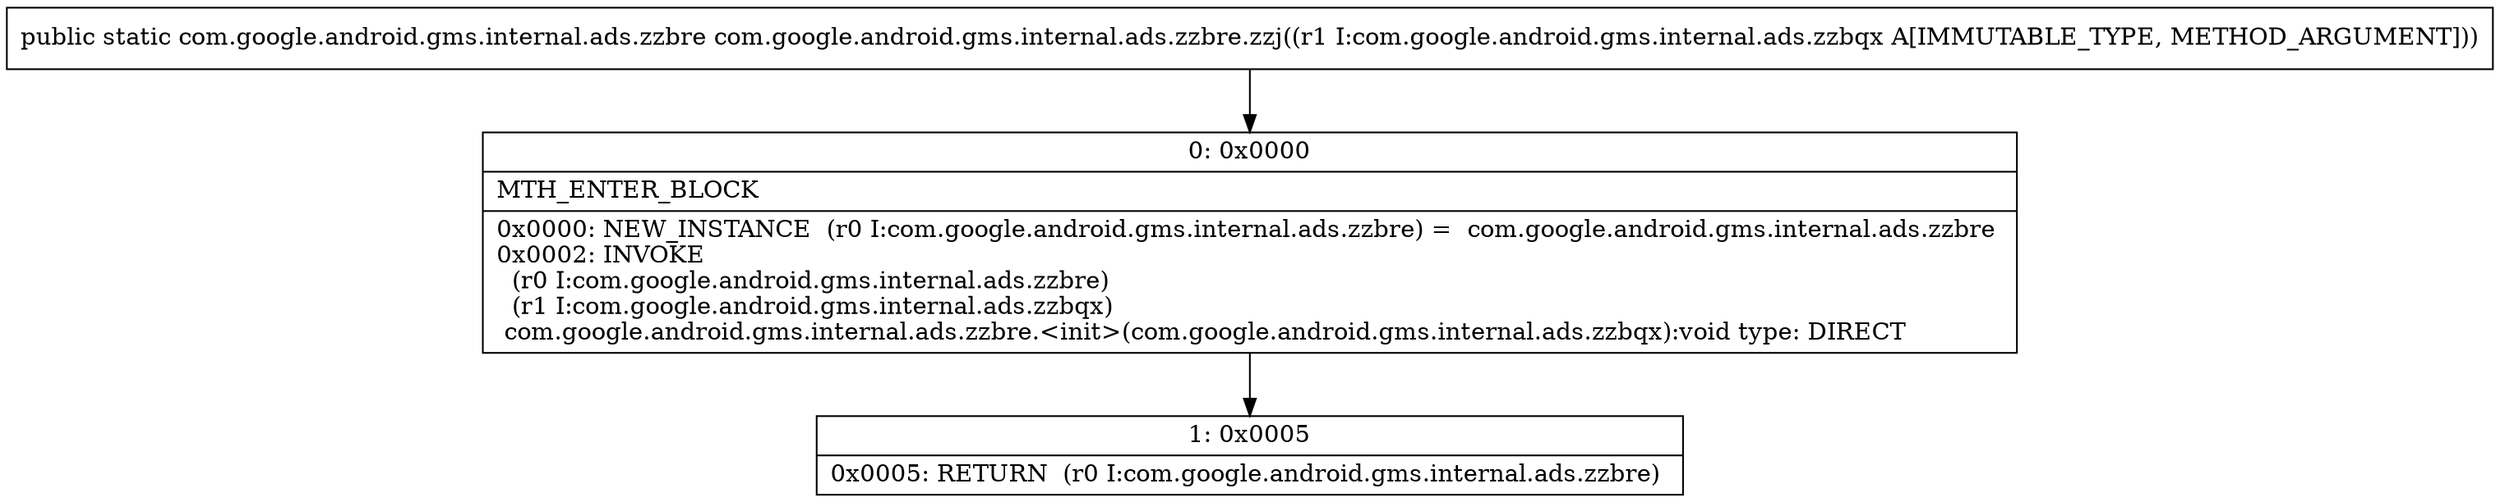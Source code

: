 digraph "CFG forcom.google.android.gms.internal.ads.zzbre.zzj(Lcom\/google\/android\/gms\/internal\/ads\/zzbqx;)Lcom\/google\/android\/gms\/internal\/ads\/zzbre;" {
Node_0 [shape=record,label="{0\:\ 0x0000|MTH_ENTER_BLOCK\l|0x0000: NEW_INSTANCE  (r0 I:com.google.android.gms.internal.ads.zzbre) =  com.google.android.gms.internal.ads.zzbre \l0x0002: INVOKE  \l  (r0 I:com.google.android.gms.internal.ads.zzbre)\l  (r1 I:com.google.android.gms.internal.ads.zzbqx)\l com.google.android.gms.internal.ads.zzbre.\<init\>(com.google.android.gms.internal.ads.zzbqx):void type: DIRECT \l}"];
Node_1 [shape=record,label="{1\:\ 0x0005|0x0005: RETURN  (r0 I:com.google.android.gms.internal.ads.zzbre) \l}"];
MethodNode[shape=record,label="{public static com.google.android.gms.internal.ads.zzbre com.google.android.gms.internal.ads.zzbre.zzj((r1 I:com.google.android.gms.internal.ads.zzbqx A[IMMUTABLE_TYPE, METHOD_ARGUMENT])) }"];
MethodNode -> Node_0;
Node_0 -> Node_1;
}

